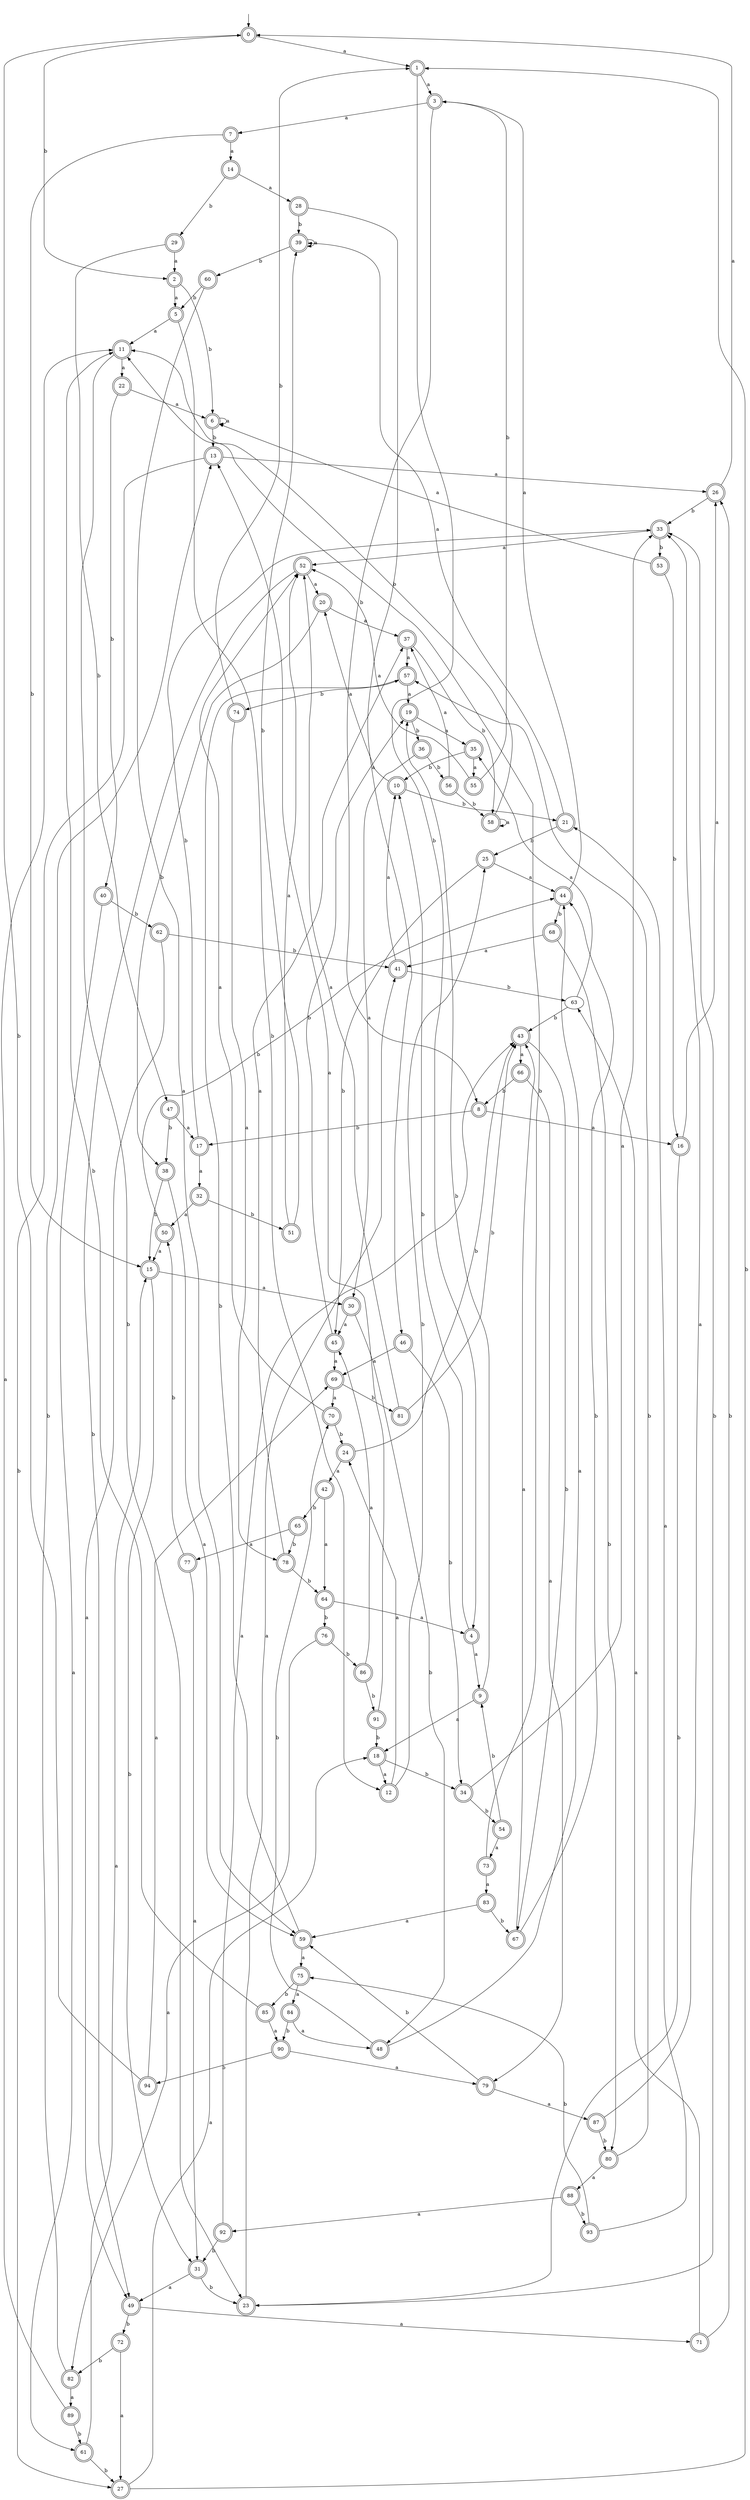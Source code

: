 digraph RandomDFA {
  __start0 [label="", shape=none];
  __start0 -> 0 [label=""];
  0 [shape=circle] [shape=doublecircle]
  0 -> 1 [label="a"]
  0 -> 2 [label="b"]
  1 [shape=doublecircle]
  1 -> 3 [label="a"]
  1 -> 4 [label="b"]
  2 [shape=doublecircle]
  2 -> 5 [label="a"]
  2 -> 6 [label="b"]
  3 [shape=doublecircle]
  3 -> 7 [label="a"]
  3 -> 8 [label="b"]
  4 [shape=doublecircle]
  4 -> 9 [label="a"]
  4 -> 10 [label="b"]
  5 [shape=doublecircle]
  5 -> 11 [label="a"]
  5 -> 12 [label="b"]
  6 [shape=doublecircle]
  6 -> 6 [label="a"]
  6 -> 13 [label="b"]
  7 [shape=doublecircle]
  7 -> 14 [label="a"]
  7 -> 15 [label="b"]
  8 [shape=doublecircle]
  8 -> 16 [label="a"]
  8 -> 17 [label="b"]
  9 [shape=doublecircle]
  9 -> 18 [label="a"]
  9 -> 19 [label="b"]
  10 [shape=doublecircle]
  10 -> 20 [label="a"]
  10 -> 21 [label="b"]
  11 [shape=doublecircle]
  11 -> 22 [label="a"]
  11 -> 23 [label="b"]
  12 [shape=doublecircle]
  12 -> 24 [label="a"]
  12 -> 25 [label="b"]
  13 [shape=doublecircle]
  13 -> 26 [label="a"]
  13 -> 27 [label="b"]
  14 [shape=doublecircle]
  14 -> 28 [label="a"]
  14 -> 29 [label="b"]
  15 [shape=doublecircle]
  15 -> 30 [label="a"]
  15 -> 31 [label="b"]
  16 [shape=doublecircle]
  16 -> 26 [label="a"]
  16 -> 23 [label="b"]
  17 [shape=doublecircle]
  17 -> 32 [label="a"]
  17 -> 33 [label="b"]
  18 [shape=doublecircle]
  18 -> 12 [label="a"]
  18 -> 34 [label="b"]
  19 [shape=doublecircle]
  19 -> 35 [label="a"]
  19 -> 36 [label="b"]
  20 [shape=doublecircle]
  20 -> 37 [label="a"]
  20 -> 38 [label="b"]
  21 [shape=doublecircle]
  21 -> 39 [label="a"]
  21 -> 25 [label="b"]
  22 [shape=doublecircle]
  22 -> 6 [label="a"]
  22 -> 40 [label="b"]
  23 [shape=doublecircle]
  23 -> 41 [label="a"]
  23 -> 33 [label="b"]
  24 [shape=doublecircle]
  24 -> 42 [label="a"]
  24 -> 43 [label="b"]
  25 [shape=doublecircle]
  25 -> 44 [label="a"]
  25 -> 45 [label="b"]
  26 [shape=doublecircle]
  26 -> 0 [label="a"]
  26 -> 33 [label="b"]
  27 [shape=doublecircle]
  27 -> 18 [label="a"]
  27 -> 1 [label="b"]
  28 [shape=doublecircle]
  28 -> 46 [label="a"]
  28 -> 39 [label="b"]
  29 [shape=doublecircle]
  29 -> 2 [label="a"]
  29 -> 47 [label="b"]
  30 [shape=doublecircle]
  30 -> 45 [label="a"]
  30 -> 48 [label="b"]
  31 [shape=doublecircle]
  31 -> 49 [label="a"]
  31 -> 23 [label="b"]
  32 [shape=doublecircle]
  32 -> 50 [label="a"]
  32 -> 51 [label="b"]
  33 [shape=doublecircle]
  33 -> 52 [label="a"]
  33 -> 53 [label="b"]
  34 [shape=doublecircle]
  34 -> 33 [label="a"]
  34 -> 54 [label="b"]
  35 [shape=doublecircle]
  35 -> 55 [label="a"]
  35 -> 10 [label="b"]
  36 [shape=doublecircle]
  36 -> 30 [label="a"]
  36 -> 56 [label="b"]
  37 [shape=doublecircle]
  37 -> 57 [label="a"]
  37 -> 58 [label="b"]
  38 [shape=doublecircle]
  38 -> 59 [label="a"]
  38 -> 15 [label="b"]
  39 [shape=doublecircle]
  39 -> 39 [label="a"]
  39 -> 60 [label="b"]
  40 [shape=doublecircle]
  40 -> 61 [label="a"]
  40 -> 62 [label="b"]
  41 [shape=doublecircle]
  41 -> 10 [label="a"]
  41 -> 63 [label="b"]
  42 [shape=doublecircle]
  42 -> 64 [label="a"]
  42 -> 65 [label="b"]
  43 [shape=doublecircle]
  43 -> 66 [label="a"]
  43 -> 67 [label="b"]
  44 [shape=doublecircle]
  44 -> 3 [label="a"]
  44 -> 68 [label="b"]
  45 [shape=doublecircle]
  45 -> 69 [label="a"]
  45 -> 19 [label="b"]
  46 [shape=doublecircle]
  46 -> 69 [label="a"]
  46 -> 34 [label="b"]
  47 [shape=doublecircle]
  47 -> 17 [label="a"]
  47 -> 38 [label="b"]
  48 [shape=doublecircle]
  48 -> 44 [label="a"]
  48 -> 70 [label="b"]
  49 [shape=doublecircle]
  49 -> 71 [label="a"]
  49 -> 72 [label="b"]
  50 [shape=doublecircle]
  50 -> 15 [label="a"]
  50 -> 44 [label="b"]
  51 [shape=doublecircle]
  51 -> 52 [label="a"]
  51 -> 39 [label="b"]
  52 [shape=doublecircle]
  52 -> 20 [label="a"]
  52 -> 49 [label="b"]
  53 [shape=doublecircle]
  53 -> 6 [label="a"]
  53 -> 16 [label="b"]
  54 [shape=doublecircle]
  54 -> 73 [label="a"]
  54 -> 9 [label="b"]
  55 [shape=doublecircle]
  55 -> 52 [label="a"]
  55 -> 3 [label="b"]
  56 [shape=doublecircle]
  56 -> 37 [label="a"]
  56 -> 58 [label="b"]
  57 [shape=doublecircle]
  57 -> 19 [label="a"]
  57 -> 74 [label="b"]
  58 [shape=doublecircle]
  58 -> 58 [label="a"]
  58 -> 11 [label="b"]
  59 [shape=doublecircle]
  59 -> 75 [label="a"]
  59 -> 57 [label="b"]
  60 [shape=doublecircle]
  60 -> 59 [label="a"]
  60 -> 5 [label="b"]
  61 [shape=doublecircle]
  61 -> 15 [label="a"]
  61 -> 27 [label="b"]
  62 [shape=doublecircle]
  62 -> 49 [label="a"]
  62 -> 41 [label="b"]
  63
  63 -> 35 [label="a"]
  63 -> 43 [label="b"]
  64 [shape=doublecircle]
  64 -> 4 [label="a"]
  64 -> 76 [label="b"]
  65 [shape=doublecircle]
  65 -> 77 [label="a"]
  65 -> 78 [label="b"]
  66 [shape=doublecircle]
  66 -> 79 [label="a"]
  66 -> 8 [label="b"]
  67 [shape=doublecircle]
  67 -> 43 [label="a"]
  67 -> 44 [label="b"]
  68 [shape=doublecircle]
  68 -> 41 [label="a"]
  68 -> 80 [label="b"]
  69 [shape=doublecircle]
  69 -> 70 [label="a"]
  69 -> 81 [label="b"]
  70 [shape=doublecircle]
  70 -> 52 [label="a"]
  70 -> 24 [label="b"]
  71 [shape=doublecircle]
  71 -> 63 [label="a"]
  71 -> 26 [label="b"]
  72 [shape=doublecircle]
  72 -> 27 [label="a"]
  72 -> 82 [label="b"]
  73 [shape=doublecircle]
  73 -> 83 [label="a"]
  73 -> 11 [label="b"]
  74 [shape=doublecircle]
  74 -> 78 [label="a"]
  74 -> 1 [label="b"]
  75 [shape=doublecircle]
  75 -> 84 [label="a"]
  75 -> 85 [label="b"]
  76 [shape=doublecircle]
  76 -> 82 [label="a"]
  76 -> 86 [label="b"]
  77 [shape=doublecircle]
  77 -> 31 [label="a"]
  77 -> 50 [label="b"]
  78 [shape=doublecircle]
  78 -> 37 [label="a"]
  78 -> 64 [label="b"]
  79 [shape=doublecircle]
  79 -> 87 [label="a"]
  79 -> 59 [label="b"]
  80 [shape=doublecircle]
  80 -> 88 [label="a"]
  80 -> 57 [label="b"]
  81 [shape=doublecircle]
  81 -> 52 [label="a"]
  81 -> 43 [label="b"]
  82 [shape=doublecircle]
  82 -> 89 [label="a"]
  82 -> 13 [label="b"]
  83 [shape=doublecircle]
  83 -> 59 [label="a"]
  83 -> 67 [label="b"]
  84 [shape=doublecircle]
  84 -> 48 [label="a"]
  84 -> 90 [label="b"]
  85 [shape=doublecircle]
  85 -> 90 [label="a"]
  85 -> 11 [label="b"]
  86 [shape=doublecircle]
  86 -> 45 [label="a"]
  86 -> 91 [label="b"]
  87 [shape=doublecircle]
  87 -> 33 [label="a"]
  87 -> 80 [label="b"]
  88 [shape=doublecircle]
  88 -> 92 [label="a"]
  88 -> 93 [label="b"]
  89 [shape=doublecircle]
  89 -> 11 [label="a"]
  89 -> 61 [label="b"]
  90 [shape=doublecircle]
  90 -> 79 [label="a"]
  90 -> 94 [label="b"]
  91 [shape=doublecircle]
  91 -> 13 [label="a"]
  91 -> 18 [label="b"]
  92 [shape=doublecircle]
  92 -> 43 [label="a"]
  92 -> 31 [label="b"]
  93 [shape=doublecircle]
  93 -> 21 [label="a"]
  93 -> 75 [label="b"]
  94 [shape=doublecircle]
  94 -> 69 [label="a"]
  94 -> 0 [label="b"]
}
